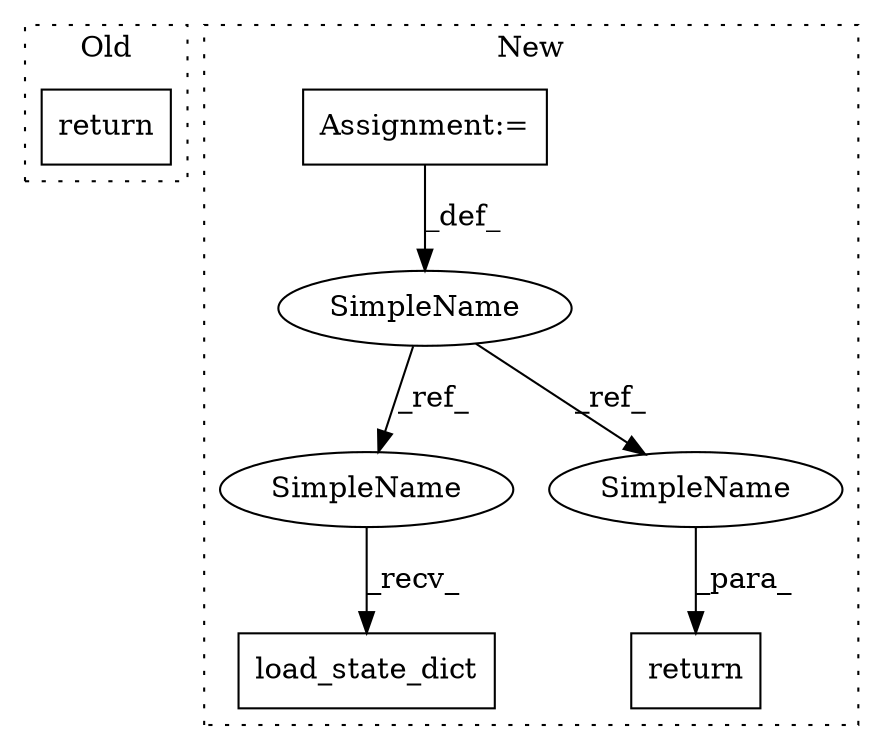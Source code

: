 digraph G {
subgraph cluster0 {
1 [label="return" a="41" s="493" l="7" shape="box"];
label = "Old";
style="dotted";
}
subgraph cluster1 {
2 [label="load_state_dict" a="32" s="737,805" l="16,1" shape="box"];
3 [label="SimpleName" a="42" s="246" l="5" shape="ellipse"];
4 [label="return" a="41" s="818" l="7" shape="box"];
5 [label="Assignment:=" a="7" s="246" l="5" shape="box"];
6 [label="SimpleName" a="42" s="731" l="5" shape="ellipse"];
7 [label="SimpleName" a="42" s="825" l="5" shape="ellipse"];
label = "New";
style="dotted";
}
3 -> 6 [label="_ref_"];
3 -> 7 [label="_ref_"];
5 -> 3 [label="_def_"];
6 -> 2 [label="_recv_"];
7 -> 4 [label="_para_"];
}